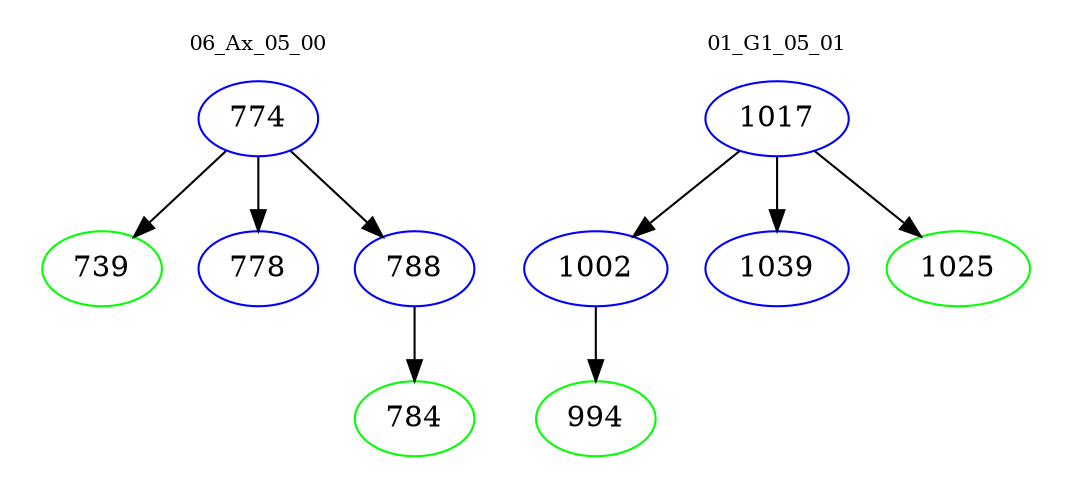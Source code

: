 digraph{
subgraph cluster_0 {
color = white
label = "06_Ax_05_00";
fontsize=10;
T0_774 [label="774", color="blue"]
T0_774 -> T0_739 [color="black"]
T0_739 [label="739", color="green"]
T0_774 -> T0_778 [color="black"]
T0_778 [label="778", color="blue"]
T0_774 -> T0_788 [color="black"]
T0_788 [label="788", color="blue"]
T0_788 -> T0_784 [color="black"]
T0_784 [label="784", color="green"]
}
subgraph cluster_1 {
color = white
label = "01_G1_05_01";
fontsize=10;
T1_1017 [label="1017", color="blue"]
T1_1017 -> T1_1002 [color="black"]
T1_1002 [label="1002", color="blue"]
T1_1002 -> T1_994 [color="black"]
T1_994 [label="994", color="green"]
T1_1017 -> T1_1039 [color="black"]
T1_1039 [label="1039", color="blue"]
T1_1017 -> T1_1025 [color="black"]
T1_1025 [label="1025", color="green"]
}
}
